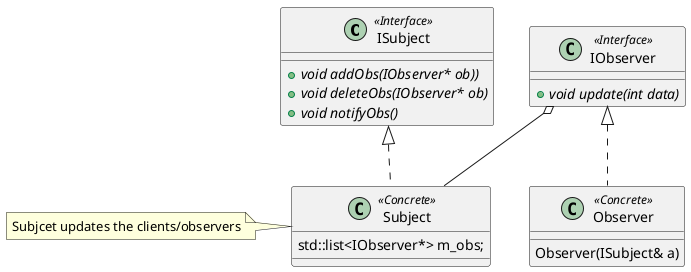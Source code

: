 @startuml
class ISubject<< Interface >>{
+void {abstract} addObs(IObserver* ob))
+void {abstract} deleteObs(IObserver* ob)
+void {abstract} notifyObs()
}

class Subject << Concrete >>{
std::list<IObserver*> m_obs;
}
note left: Subjcet updates the clients/observers 

class IObserver<< Interface >>{
+void {abstract} update(int data)
}

class Observer << Concrete >>{
Observer(ISubject& a)
}



ISubject<|.. Subject

IObserver o-- Subject

IObserver <|.. Observer
@enduml
